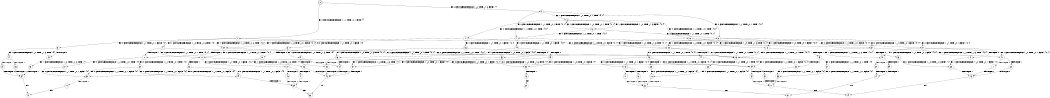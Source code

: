 digraph BCG {
size = "7, 10.5";
center = TRUE;
node [shape = circle];
0 [peripheries = 2];
0 -> 1 [label = "EX !0 !ATOMIC_EXCH_BRANCH (1, +1, TRUE, +0, 1, TRUE) !{}"];
0 -> 2 [label = "EX !1 !ATOMIC_EXCH_BRANCH (1, +0, TRUE, +1, 3, FALSE) !{}"];
1 -> 3 [label = "EX !0 !ATOMIC_EXCH_BRANCH (1, +1, TRUE, +0, 1, FALSE) !{0}"];
1 -> 4 [label = "EX !1 !ATOMIC_EXCH_BRANCH (1, +0, TRUE, +1, 3, TRUE) !{0}"];
1 -> 5 [label = "EX !0 !ATOMIC_EXCH_BRANCH (1, +1, TRUE, +0, 1, FALSE) !{0}"];
2 -> 6 [label = "EX !1 !ATOMIC_EXCH_BRANCH (1, +0, TRUE, +0, 1, TRUE) !{0, 1}"];
2 -> 7 [label = "EX !0 !ATOMIC_EXCH_BRANCH (1, +1, TRUE, +0, 1, TRUE) !{0, 1}"];
2 -> 8 [label = "EX !0 !ATOMIC_EXCH_BRANCH (1, +1, TRUE, +0, 1, TRUE) !{0, 1}"];
3 -> 9 [label = "EX !1 !ATOMIC_EXCH_BRANCH (1, +0, TRUE, +1, 3, TRUE) !{0}"];
3 -> 10 [label = "TERMINATE !0"];
4 -> 11 [label = "EX !0 !ATOMIC_EXCH_BRANCH (1, +1, TRUE, +0, 1, TRUE) !{0, 1}"];
4 -> 12 [label = "TERMINATE !1"];
4 -> 13 [label = "EX !0 !ATOMIC_EXCH_BRANCH (1, +1, TRUE, +0, 1, TRUE) !{0, 1}"];
5 -> 14 [label = "EX !1 !ATOMIC_EXCH_BRANCH (1, +0, TRUE, +1, 3, TRUE) !{0}"];
5 -> 15 [label = "TERMINATE !0"];
6 -> 16 [label = "EX !1 !ATOMIC_EXCH_BRANCH (1, +0, TRUE, +1, 3, FALSE) !{0, 1}"];
6 -> 17 [label = "EX !0 !ATOMIC_EXCH_BRANCH (1, +1, TRUE, +0, 1, TRUE) !{0, 1}"];
6 -> 18 [label = "EX !0 !ATOMIC_EXCH_BRANCH (1, +1, TRUE, +0, 1, TRUE) !{0, 1}"];
7 -> 19 [label = "EX !0 !ATOMIC_EXCH_BRANCH (1, +1, TRUE, +0, 1, FALSE) !{0, 1}"];
7 -> 20 [label = "EX !1 !ATOMIC_EXCH_BRANCH (1, +0, TRUE, +0, 1, FALSE) !{0, 1}"];
7 -> 21 [label = "EX !0 !ATOMIC_EXCH_BRANCH (1, +1, TRUE, +0, 1, FALSE) !{0, 1}"];
8 -> 22 [label = "EX !1 !ATOMIC_EXCH_BRANCH (1, +0, TRUE, +0, 1, FALSE) !{0, 1}"];
8 -> 21 [label = "EX !0 !ATOMIC_EXCH_BRANCH (1, +1, TRUE, +0, 1, FALSE) !{0, 1}"];
8 -> 23 [label = "EX !1 !ATOMIC_EXCH_BRANCH (1, +0, TRUE, +0, 1, FALSE) !{0, 1}"];
9 -> 24 [label = "TERMINATE !0"];
9 -> 25 [label = "TERMINATE !1"];
10 -> 26 [label = "EX !1 !ATOMIC_EXCH_BRANCH (1, +0, TRUE, +1, 3, TRUE) !{}"];
11 -> 27 [label = "EX !0 !ATOMIC_EXCH_BRANCH (1, +1, TRUE, +0, 1, FALSE) !{0, 1}"];
11 -> 28 [label = "TERMINATE !1"];
11 -> 29 [label = "EX !0 !ATOMIC_EXCH_BRANCH (1, +1, TRUE, +0, 1, FALSE) !{0, 1}"];
12 -> 30 [label = "EX !0 !ATOMIC_EXCH_BRANCH (1, +1, TRUE, +0, 1, TRUE) !{0}"];
12 -> 31 [label = "EX !0 !ATOMIC_EXCH_BRANCH (1, +1, TRUE, +0, 1, TRUE) !{0}"];
13 -> 29 [label = "EX !0 !ATOMIC_EXCH_BRANCH (1, +1, TRUE, +0, 1, FALSE) !{0, 1}"];
13 -> 32 [label = "TERMINATE !1"];
14 -> 33 [label = "TERMINATE !0"];
14 -> 34 [label = "TERMINATE !1"];
15 -> 35 [label = "EX !1 !ATOMIC_EXCH_BRANCH (1, +0, TRUE, +1, 3, TRUE) !{}"];
16 -> 6 [label = "EX !1 !ATOMIC_EXCH_BRANCH (1, +0, TRUE, +0, 1, TRUE) !{0, 1}"];
16 -> 7 [label = "EX !0 !ATOMIC_EXCH_BRANCH (1, +1, TRUE, +0, 1, TRUE) !{0, 1}"];
16 -> 8 [label = "EX !0 !ATOMIC_EXCH_BRANCH (1, +1, TRUE, +0, 1, TRUE) !{0, 1}"];
17 -> 36 [label = "EX !0 !ATOMIC_EXCH_BRANCH (1, +1, TRUE, +0, 1, FALSE) !{0, 1}"];
17 -> 20 [label = "EX !1 !ATOMIC_EXCH_BRANCH (1, +0, TRUE, +1, 3, TRUE) !{0, 1}"];
17 -> 37 [label = "EX !0 !ATOMIC_EXCH_BRANCH (1, +1, TRUE, +0, 1, FALSE) !{0, 1}"];
18 -> 22 [label = "EX !1 !ATOMIC_EXCH_BRANCH (1, +0, TRUE, +1, 3, TRUE) !{0, 1}"];
18 -> 37 [label = "EX !0 !ATOMIC_EXCH_BRANCH (1, +1, TRUE, +0, 1, FALSE) !{0, 1}"];
18 -> 23 [label = "EX !1 !ATOMIC_EXCH_BRANCH (1, +0, TRUE, +1, 3, TRUE) !{0, 1}"];
19 -> 38 [label = "EX !1 !ATOMIC_EXCH_BRANCH (1, +0, TRUE, +0, 1, FALSE) !{0, 1}"];
19 -> 39 [label = "TERMINATE !0"];
20 -> 11 [label = "EX !0 !ATOMIC_EXCH_BRANCH (1, +1, TRUE, +0, 1, TRUE) !{0, 1}"];
20 -> 12 [label = "TERMINATE !1"];
20 -> 13 [label = "EX !0 !ATOMIC_EXCH_BRANCH (1, +1, TRUE, +0, 1, TRUE) !{0, 1}"];
21 -> 40 [label = "EX !1 !ATOMIC_EXCH_BRANCH (1, +0, TRUE, +0, 1, FALSE) !{0, 1}"];
21 -> 41 [label = "EX !1 !ATOMIC_EXCH_BRANCH (1, +0, TRUE, +0, 1, FALSE) !{0, 1}"];
21 -> 42 [label = "TERMINATE !0"];
22 -> 43 [label = "EX !0 !ATOMIC_EXCH_BRANCH (1, +1, TRUE, +0, 1, TRUE) !{0, 1}"];
22 -> 44 [label = "TERMINATE !1"];
22 -> 13 [label = "EX !0 !ATOMIC_EXCH_BRANCH (1, +1, TRUE, +0, 1, TRUE) !{0, 1}"];
23 -> 13 [label = "EX !0 !ATOMIC_EXCH_BRANCH (1, +1, TRUE, +0, 1, TRUE) !{0, 1}"];
23 -> 45 [label = "TERMINATE !1"];
24 -> 46 [label = "TERMINATE !1"];
25 -> 46 [label = "TERMINATE !0"];
26 -> 46 [label = "TERMINATE !1"];
27 -> 47 [label = "TERMINATE !0"];
27 -> 48 [label = "TERMINATE !1"];
28 -> 49 [label = "EX !0 !ATOMIC_EXCH_BRANCH (1, +1, TRUE, +0, 1, FALSE) !{0}"];
28 -> 50 [label = "EX !0 !ATOMIC_EXCH_BRANCH (1, +1, TRUE, +0, 1, FALSE) !{0}"];
29 -> 51 [label = "TERMINATE !0"];
29 -> 52 [label = "TERMINATE !1"];
30 -> 49 [label = "EX !0 !ATOMIC_EXCH_BRANCH (1, +1, TRUE, +0, 1, FALSE) !{0}"];
30 -> 50 [label = "EX !0 !ATOMIC_EXCH_BRANCH (1, +1, TRUE, +0, 1, FALSE) !{0}"];
31 -> 50 [label = "EX !0 !ATOMIC_EXCH_BRANCH (1, +1, TRUE, +0, 1, FALSE) !{0}"];
32 -> 53 [label = "EX !0 !ATOMIC_EXCH_BRANCH (1, +1, TRUE, +0, 1, FALSE) !{0}"];
33 -> 54 [label = "TERMINATE !1"];
34 -> 54 [label = "TERMINATE !0"];
35 -> 54 [label = "TERMINATE !1"];
36 -> 38 [label = "EX !1 !ATOMIC_EXCH_BRANCH (1, +0, TRUE, +1, 3, TRUE) !{0, 1}"];
36 -> 55 [label = "TERMINATE !0"];
37 -> 40 [label = "EX !1 !ATOMIC_EXCH_BRANCH (1, +0, TRUE, +1, 3, TRUE) !{0, 1}"];
37 -> 41 [label = "EX !1 !ATOMIC_EXCH_BRANCH (1, +0, TRUE, +1, 3, TRUE) !{0, 1}"];
37 -> 56 [label = "TERMINATE !0"];
38 -> 24 [label = "TERMINATE !0"];
38 -> 25 [label = "TERMINATE !1"];
39 -> 57 [label = "EX !1 !ATOMIC_EXCH_BRANCH (1, +0, TRUE, +0, 1, FALSE) !{1}"];
39 -> 58 [label = "EX !1 !ATOMIC_EXCH_BRANCH (1, +0, TRUE, +0, 1, FALSE) !{1}"];
40 -> 59 [label = "TERMINATE !0"];
40 -> 60 [label = "TERMINATE !1"];
41 -> 61 [label = "TERMINATE !0"];
41 -> 62 [label = "TERMINATE !1"];
42 -> 63 [label = "EX !1 !ATOMIC_EXCH_BRANCH (1, +0, TRUE, +0, 1, FALSE) !{1}"];
43 -> 64 [label = "EX !0 !ATOMIC_EXCH_BRANCH (1, +1, TRUE, +0, 1, FALSE) !{0, 1}"];
43 -> 65 [label = "TERMINATE !1"];
43 -> 29 [label = "EX !0 !ATOMIC_EXCH_BRANCH (1, +1, TRUE, +0, 1, FALSE) !{0, 1}"];
44 -> 66 [label = "EX !0 !ATOMIC_EXCH_BRANCH (1, +1, TRUE, +0, 1, TRUE) !{0}"];
45 -> 67 [label = "EX !0 !ATOMIC_EXCH_BRANCH (1, +1, TRUE, +0, 1, TRUE) !{0}"];
46 -> 68 [label = "exit"];
47 -> 69 [label = "TERMINATE !1"];
48 -> 69 [label = "TERMINATE !0"];
49 -> 69 [label = "TERMINATE !0"];
50 -> 70 [label = "TERMINATE !0"];
51 -> 71 [label = "TERMINATE !1"];
52 -> 71 [label = "TERMINATE !0"];
53 -> 71 [label = "TERMINATE !0"];
54 -> 72 [label = "exit"];
55 -> 57 [label = "EX !1 !ATOMIC_EXCH_BRANCH (1, +0, TRUE, +1, 3, TRUE) !{1}"];
55 -> 58 [label = "EX !1 !ATOMIC_EXCH_BRANCH (1, +0, TRUE, +1, 3, TRUE) !{1}"];
56 -> 63 [label = "EX !1 !ATOMIC_EXCH_BRANCH (1, +0, TRUE, +1, 3, TRUE) !{1}"];
57 -> 46 [label = "TERMINATE !1"];
58 -> 73 [label = "TERMINATE !1"];
59 -> 74 [label = "TERMINATE !1"];
60 -> 74 [label = "TERMINATE !0"];
61 -> 75 [label = "TERMINATE !1"];
62 -> 75 [label = "TERMINATE !0"];
63 -> 75 [label = "TERMINATE !1"];
64 -> 76 [label = "TERMINATE !0"];
64 -> 77 [label = "TERMINATE !1"];
65 -> 78 [label = "EX !0 !ATOMIC_EXCH_BRANCH (1, +1, TRUE, +0, 1, FALSE) !{0}"];
66 -> 78 [label = "EX !0 !ATOMIC_EXCH_BRANCH (1, +1, TRUE, +0, 1, FALSE) !{0}"];
67 -> 53 [label = "EX !0 !ATOMIC_EXCH_BRANCH (1, +1, TRUE, +0, 1, FALSE) !{0}"];
69 -> 68 [label = "exit"];
70 -> 72 [label = "exit"];
71 -> 79 [label = "exit"];
73 -> 80 [label = "exit"];
74 -> 81 [label = "exit"];
75 -> 79 [label = "exit"];
76 -> 82 [label = "TERMINATE !1"];
77 -> 82 [label = "TERMINATE !0"];
78 -> 82 [label = "TERMINATE !0"];
82 -> 81 [label = "exit"];
}
